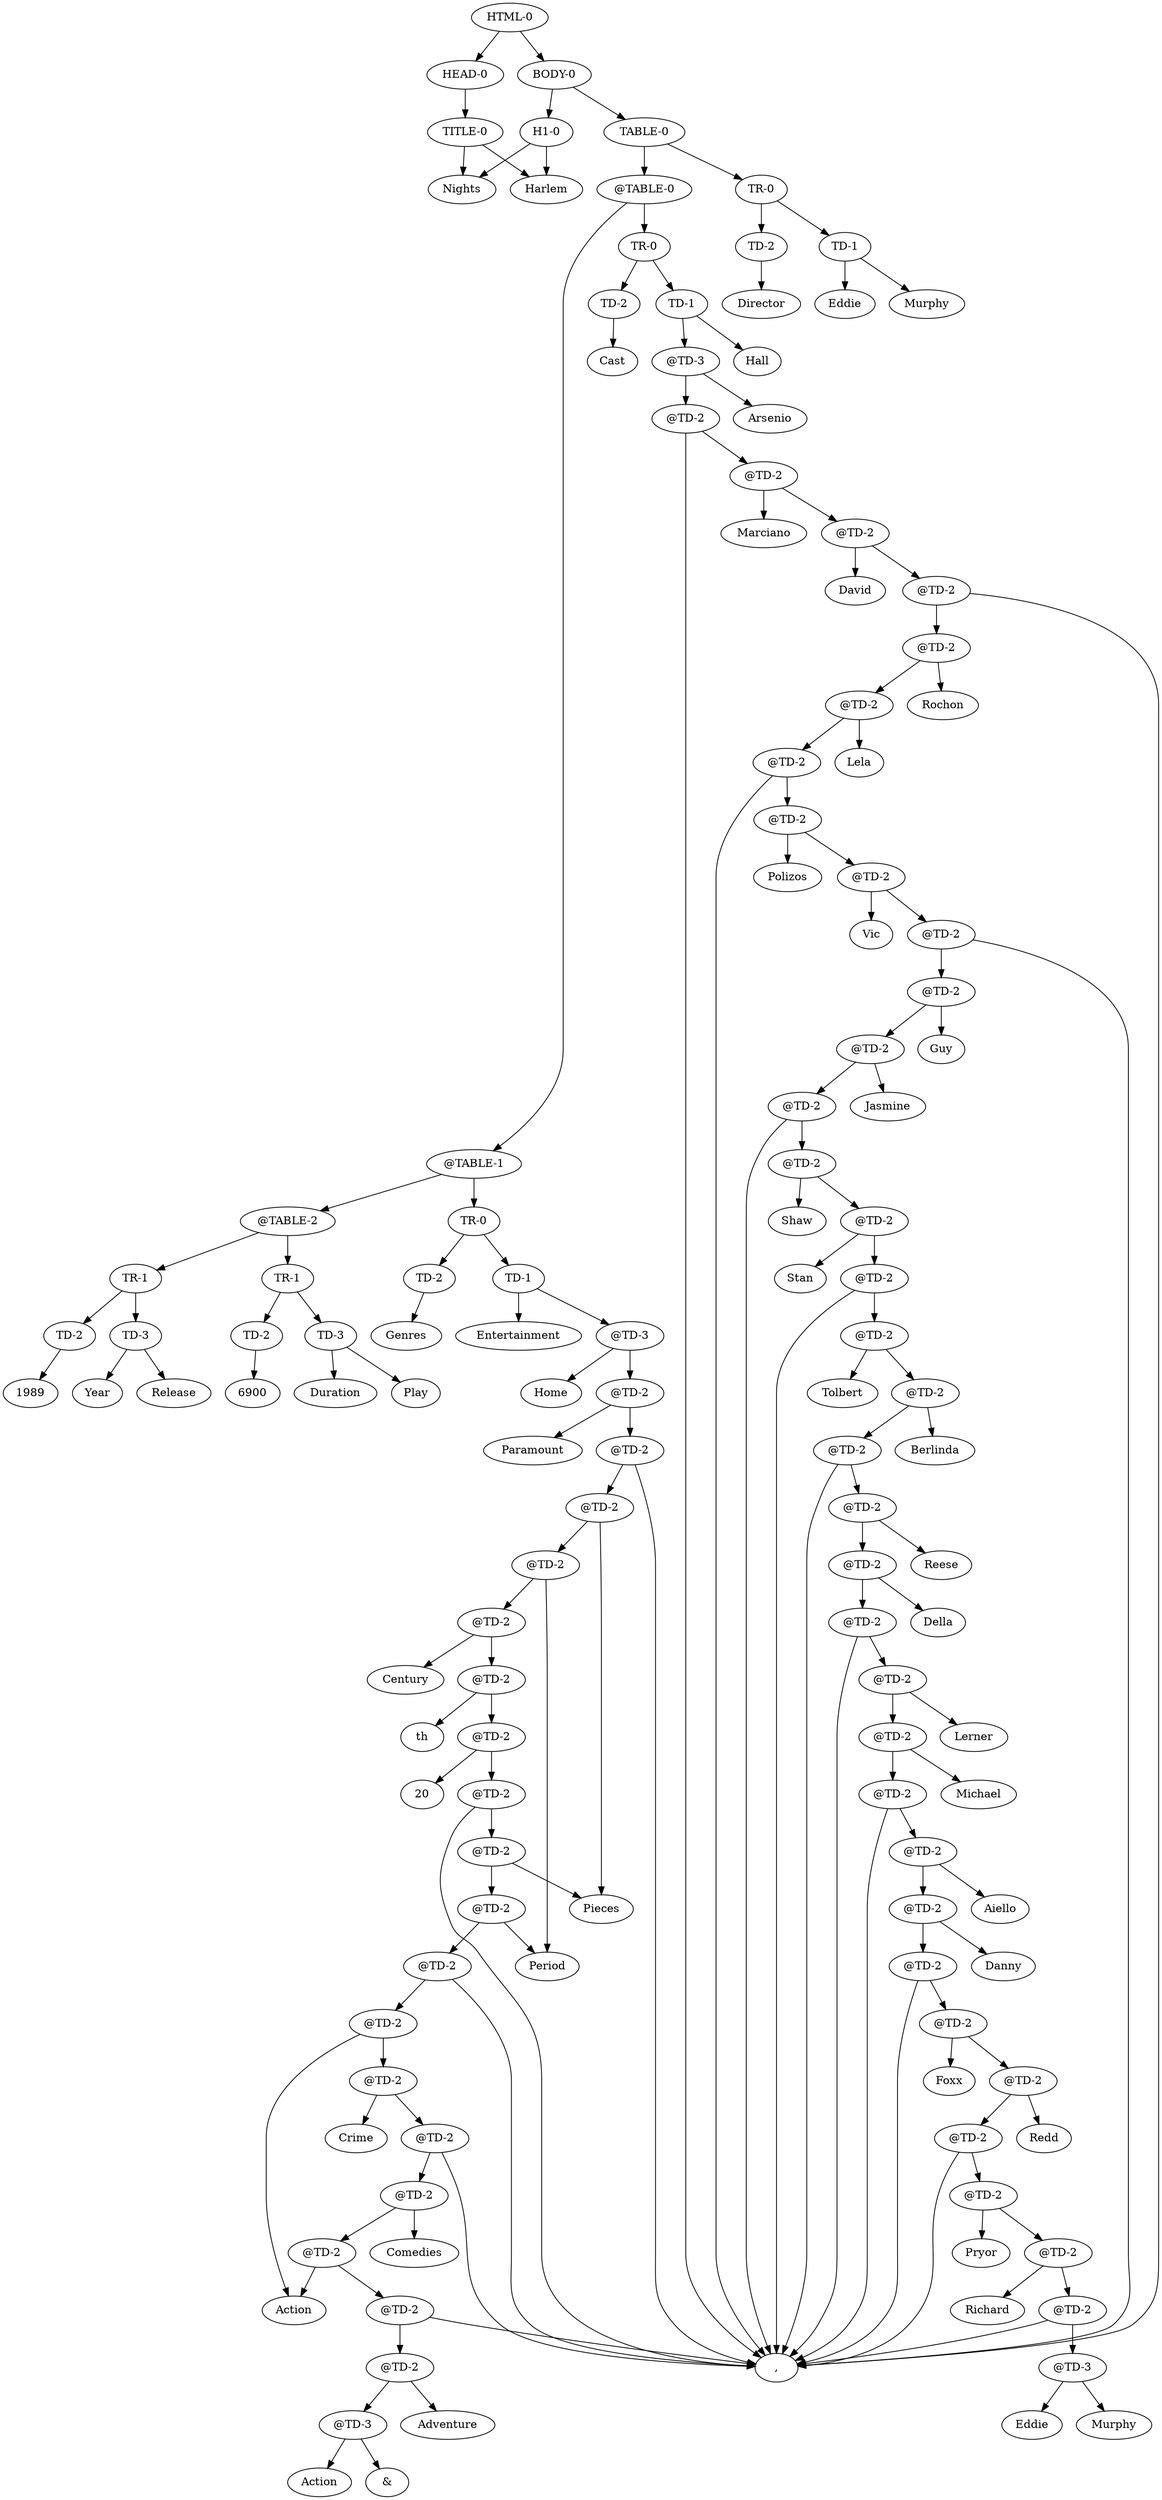 digraph A {
577946277 [label="HTML-0"];
320049304 [label="HEAD-0"];
577946277 -> 320049304;
320049304 [label="HEAD-0"];
-1193218054 [label="TITLE-0"];
320049304 -> -1193218054;
-1193218054 [label="TITLE-0"];
205226512 [label="WSEQ-0"];
-1193218054 -> 205226512;
205226512 [label="Harlem"];
384058512 [label="WSEQ-0"];
-1193218054 -> 384058512;
384058512 [label="Nights"];
-1198886704 [label="BODY-0"];
577946277 -> -1198886704;
-1198886704 [label="BODY-0"];
264113707 [label="H1-0"];
-1198886704 -> 264113707;
264113707 [label="H1-0"];
205226512 [label="WSEQ-0"];
264113707 -> 205226512;
205226512 [label="Harlem"];
384058512 [label="WSEQ-0"];
264113707 -> 384058512;
384058512 [label="Nights"];
1013418935 [label="TABLE-0"];
-1198886704 -> 1013418935;
1013418935 [label="TABLE-0"];
1336923192 [label="@TABLE-0"];
1013418935 -> 1336923192;
1336923192 [label="@TABLE-0"];
876059406 [label="@TABLE-1"];
1336923192 -> 876059406;
876059406 [label="@TABLE-1"];
1321484162 [label="@TABLE-2"];
876059406 -> 1321484162;
1321484162 [label="@TABLE-2"];
1196087838 [label="TR-1"];
1321484162 -> 1196087838;
1196087838 [label="TR-1"];
-258317685 [label="TD-3"];
1196087838 -> -258317685;
-258317685 [label="TD-3"];
806091097 [label="WSEQ-3"];
-258317685 -> 806091097;
806091097 [label="Release"];
-1946405425 [label="WSEQ-3"];
-258317685 -> -1946405425;
-1946405425 [label="Year"];
-1867993400 [label="TD-2"];
1196087838 -> -1867993400;
-1867993400 [label="TD-2"];
-1947640708 [label="WSEQ-2"];
-1867993400 -> -1947640708;
-1947640708 [label="1989"];
1791569070 [label="TR-1"];
1321484162 -> 1791569070;
1791569070 [label="TR-1"];
-1624586731 [label="TD-3"];
1791569070 -> -1624586731;
-1624586731 [label="TD-3"];
-1946666810 [label="WSEQ-3"];
-1624586731 -> -1946666810;
-1946666810 [label="Play"];
418442022 [label="WSEQ-3"];
-1624586731 -> 418442022;
418442022 [label="Duration"];
-1867844702 [label="TD-2"];
1791569070 -> -1867844702;
-1867844702 [label="TD-2"];
-1947492010 [label="WSEQ-2"];
-1867844702 -> -1947492010;
-1947492010 [label="6900"];
1753826527 [label="TR-0"];
876059406 -> 1753826527;
1753826527 [label="TR-0"];
259825423 [label="TD-2"];
1753826527 -> 259825423;
259825423 [label="TD-2"];
180178115 [label="WSEQ-2"];
259825423 -> 180178115;
180178115 [label="Genres"];
-192820914 [label="TD-1"];
1753826527 -> -192820914;
-192820914 [label="TD-1"];
212201186 [label="@TD-3"];
-192820914 -> 212201186;
212201186 [label="@TD-3"];
-1565169850 [label="@TD-2"];
212201186 -> -1565169850;
-1565169850 [label="@TD-2"];
-1750132517 [label="@TD-2"];
-1565169850 -> -1750132517;
-1750132517 [label="@TD-2"];
1973832473 [label="@TD-2"];
-1750132517 -> 1973832473;
1973832473 [label="@TD-2"];
-1862474892 [label="@TD-2"];
1973832473 -> -1862474892;
-1862474892 [label="@TD-2"];
-1986120267 [label="@TD-2"];
-1862474892 -> -1986120267;
-1986120267 [label="@TD-2"];
1613966983 [label="@TD-2"];
-1986120267 -> 1613966983;
1613966983 [label="@TD-2"];
1251067701 [label="@TD-2"];
1613966983 -> 1251067701;
1251067701 [label="@TD-2"];
1932098001 [label="@TD-2"];
1251067701 -> 1932098001;
1932098001 [label="@TD-2"];
-1786711197 [label="@TD-2"];
1932098001 -> -1786711197;
-1786711197 [label="@TD-2"];
510069226 [label="@TD-2"];
-1786711197 -> 510069226;
510069226 [label="@TD-2"];
-1078302593 [label="@TD-2"];
510069226 -> -1078302593;
-1078302593 [label="@TD-2"];
887125749 [label="@TD-2"];
-1078302593 -> 887125749;
887125749 [label="@TD-2"];
748886313 [label="@TD-2"];
887125749 -> 748886313;
748886313 [label="@TD-2"];
112674417 [label="@TD-2"];
748886313 -> 112674417;
112674417 [label="@TD-2"];
1756828355 [label="@TD-2"];
112674417 -> 1756828355;
1756828355 [label="@TD-2"];
-1359136132 [label="@TD-2"];
1756828355 -> -1359136132;
-1359136132 [label="@TD-2"];
-1817425726 [label="@TD-2"];
-1359136132 -> -1817425726;
-1817425726 [label="@TD-2"];
-522190254 [label="@TD-2"];
-1817425726 -> -522190254;
-522190254 [label="@TD-2"];
1694094854 [label="@TD-3"];
-522190254 -> 1694094854;
1694094854 [label="@TD-3"];
6726569 [label="WSEQ-2"];
1694094854 -> 6726569;
6726569 [label="Action"];
-1949157030 [label="WSEQ-1"];
1694094854 -> -1949157030;
-1949157030 [label="&"];
-639283164 [label="WSEQ-1"];
-522190254 -> -639283164;
-639283164 [label="Adventure"];
-1949157024 [label="WSEQ-1"];
-1817425726 -> -1949157024;
-1949157024 [label=","];
6726538 [label="WSEQ-1"];
-1359136132 -> 6726538;
6726538 [label="Action"];
1800615499 [label="WSEQ-1"];
1756828355 -> 1800615499;
1800615499 [label="Comedies"];
-1949157024 [label="WSEQ-1"];
112674417 -> -1949157024;
-1949157024 [label=","];
-1883780602 [label="WSEQ-1"];
748886313 -> -1883780602;
-1883780602 [label="Crime"];
6726538 [label="WSEQ-1"];
887125749 -> 6726538;
6726538 [label="Action"];
-1949157024 [label="WSEQ-1"];
-1078302593 -> -1949157024;
-1949157024 [label=","];
437951253 [label="WSEQ-1"];
510069226 -> 437951253;
437951253 [label="Period"];
441251993 [label="WSEQ-1"];
-1786711197 -> 441251993;
441251993 [label="Pieces"];
-1949157024 [label="WSEQ-1"];
1932098001 -> -1949157024;
-1949157024 [label=","];
-1949155470 [label="WSEQ-1"];
1251067701 -> -1949155470;
-1949155470 [label="20"];
-1949153368 [label="WSEQ-1"];
1613966983 -> -1949153368;
-1949153368 [label="th"];
380750824 [label="WSEQ-1"];
-1986120267 -> 380750824;
380750824 [label="Century"];
437951253 [label="WSEQ-1"];
-1862474892 -> 437951253;
437951253 [label="Period"];
441251993 [label="WSEQ-1"];
1973832473 -> 441251993;
441251993 [label="Pieces"];
-1949157024 [label="WSEQ-1"];
-1750132517 -> -1949157024;
-1949157024 [label=","];
2009570637 [label="WSEQ-1"];
-1565169850 -> 2009570637;
2009570637 [label="Paramount"];
-1946901965 [label="WSEQ-1"];
212201186 -> -1946901965;
-1946901965 [label="Home"];
-650188675 [label="WSEQ-0"];
-192820914 -> -650188675;
-650188675 [label="Entertainment"];
-1157010474 [label="TR-0"];
1336923192 -> -1157010474;
-1157010474 [label="TR-0"];
-1867416834 [label="TD-2"];
-1157010474 -> -1867416834;
-1867416834 [label="TD-2"];
-1947064142 [label="WSEQ-2"];
-1867416834 -> -1947064142;
-1947064142 [label="Cast"];
-1583657388 [label="TD-1"];
-1157010474 -> -1583657388;
-1583657388 [label="TD-1"];
-899213267 [label="@TD-3"];
-1583657388 -> -899213267;
-899213267 [label="@TD-3"];
-938252627 [label="@TD-2"];
-899213267 -> -938252627;
-938252627 [label="@TD-2"];
2138569479 [label="@TD-2"];
-938252627 -> 2138569479;
2138569479 [label="@TD-2"];
981078719 [label="@TD-2"];
2138569479 -> 981078719;
981078719 [label="@TD-2"];
-572586019 [label="@TD-2"];
981078719 -> -572586019;
-572586019 [label="@TD-2"];
1041986519 [label="@TD-2"];
-572586019 -> 1041986519;
1041986519 [label="@TD-2"];
2123314162 [label="@TD-2"];
1041986519 -> 2123314162;
2123314162 [label="@TD-2"];
851780100 [label="@TD-2"];
2123314162 -> 851780100;
851780100 [label="@TD-2"];
-158992176 [label="@TD-2"];
851780100 -> -158992176;
-158992176 [label="@TD-2"];
183183770 [label="@TD-2"];
-158992176 -> 183183770;
183183770 [label="@TD-2"];
-1981677890 [label="@TD-2"];
183183770 -> -1981677890;
-1981677890 [label="@TD-2"];
442342614 [label="@TD-2"];
-1981677890 -> 442342614;
442342614 [label="@TD-2"];
-1973317475 [label="@TD-2"];
442342614 -> -1973317475;
-1973317475 [label="@TD-2"];
-660681830 [label="@TD-2"];
-1973317475 -> -660681830;
-660681830 [label="@TD-2"];
346408058 [label="@TD-2"];
-660681830 -> 346408058;
346408058 [label="@TD-2"];
-868114247 [label="@TD-2"];
346408058 -> -868114247;
-868114247 [label="@TD-2"];
1863653885 [label="@TD-2"];
-868114247 -> 1863653885;
1863653885 [label="@TD-2"];
1120574903 [label="@TD-2"];
1863653885 -> 1120574903;
1120574903 [label="@TD-2"];
802687559 [label="@TD-2"];
1120574903 -> 802687559;
802687559 [label="@TD-2"];
610333216 [label="@TD-2"];
802687559 -> 610333216;
610333216 [label="@TD-2"];
1080145204 [label="@TD-2"];
610333216 -> 1080145204;
1080145204 [label="@TD-2"];
-1678189384 [label="@TD-2"];
1080145204 -> -1678189384;
-1678189384 [label="@TD-2"];
1419837584 [label="@TD-2"];
-1678189384 -> 1419837584;
1419837584 [label="@TD-2"];
967710916 [label="@TD-2"];
1419837584 -> 967710916;
967710916 [label="@TD-2"];
325627302 [label="@TD-2"];
967710916 -> 325627302;
325627302 [label="@TD-2"];
706157097 [label="@TD-2"];
325627302 -> 706157097;
706157097 [label="@TD-2"];
-994973685 [label="@TD-2"];
706157097 -> -994973685;
-994973685 [label="@TD-2"];
688009007 [label="@TD-2"];
-994973685 -> 688009007;
688009007 [label="@TD-2"];
-1274776299 [label="@TD-2"];
688009007 -> -1274776299;
-1274776299 [label="@TD-2"];
326598559 [label="@TD-2"];
-1274776299 -> 326598559;
326598559 [label="@TD-2"];
-730193678 [label="@TD-2"];
326598559 -> -730193678;
-730193678 [label="@TD-2"];
-210105623 [label="@TD-2"];
-730193678 -> -210105623;
-210105623 [label="@TD-2"];
1053679435 [label="@TD-2"];
-210105623 -> 1053679435;
1053679435 [label="@TD-2"];
-709165321 [label="@TD-2"];
1053679435 -> -709165321;
-709165321 [label="@TD-2"];
-1687126392 [label="@TD-2"];
-709165321 -> -1687126392;
-1687126392 [label="@TD-2"];
1283128268 [label="@TD-3"];
-1687126392 -> 1283128268;
1283128268 [label="@TD-3"];
-1882355532 [label="WSEQ-2"];
1283128268 -> -1882355532;
-1882355532 [label="Eddie"];
366846667 [label="WSEQ-1"];
1283128268 -> 366846667;
366846667 [label="Murphy"];
-1949157024 [label="WSEQ-1"];
-1687126392 -> -1949157024;
-1949157024 [label=","];
912385291 [label="WSEQ-1"];
-709165321 -> 912385291;
912385291 [label="Richard"];
-1871759378 [label="WSEQ-1"];
1053679435 -> -1871759378;
-1871759378 [label="Pryor"];
-1949157024 [label="WSEQ-1"];
-210105623 -> -1949157024;
-1949157024 [label=","];
-1946613945 [label="WSEQ-1"];
-730193678 -> -1946613945;
-1946613945 [label="Redd"];
-1946961187 [label="WSEQ-1"];
326598559 -> -1946961187;
-1946961187 [label="Foxx"];
-1949157024 [label="WSEQ-1"];
-1274776299 -> -1949157024;
-1949157024 [label=","];
-1883358672 [label="WSEQ-1"];
688009007 -> -1883358672;
-1883358672 [label="Danny"];
11823590 [label="WSEQ-1"];
-994973685 -> 11823590;
11823590 [label="Aiello"];
-1949157024 [label="WSEQ-1"];
706157097 -> -1949157024;
-1949157024 [label=","];
769833787 [label="WSEQ-1"];
325627302 -> 769833787;
769833787 [label="Michael"];
323439158 [label="WSEQ-1"];
967710916 -> 323439158;
323439158 [label="Lerner"];
-1949157024 [label="WSEQ-1"];
1419837584 -> -1949157024;
-1949157024 [label=","];
-1883241516 [label="WSEQ-1"];
-1678189384 -> -1883241516;
-1883241516 [label="Della"];
-1870318728 [label="WSEQ-1"];
1080145204 -> -1870318728;
-1870318728 [label="Reese"];
-1949157024 [label="WSEQ-1"];
610333216 -> -1949157024;
-1949157024 [label=","];
-77532941 [label="WSEQ-1"];
802687559 -> -77532941;
-77532941 [label="Berlinda"];
-1427662934 [label="WSEQ-1"];
1120574903 -> -1427662934;
-1427662934 [label="Tolbert"];
-1949157024 [label="WSEQ-1"];
1863653885 -> -1949157024;
-1949157024 [label=","];
-1946569822 [label="WSEQ-1"];
-868114247 -> -1946569822;
-1946569822 [label="Stan"];
-1946581345 [label="WSEQ-1"];
346408058 -> -1946581345;
-1946581345 [label="Shaw"];
-1949157024 [label="WSEQ-1"];
-660681830 -> -1949157024;
-1949157024 [label=","];
-2106777213 [label="WSEQ-1"];
-1973317475 -> -2106777213;
-2106777213 [label="Jasmine"];
-1949085089 [label="WSEQ-1"];
442342614 -> -1949085089;
-1949085089 [label="Guy"];
-1949157024 [label="WSEQ-1"];
-1981677890 -> -1949157024;
-1949157024 [label=","];
-1949071068 [label="WSEQ-1"];
183183770 -> -1949071068;
-1949071068 [label="Vic"];
-682481738 [label="WSEQ-1"];
-158992176 -> -682481738;
-682481738 [label="Polizos"];
-1949157024 [label="WSEQ-1"];
851780100 -> -1949157024;
-1949157024 [label=","];
-1946792446 [label="WSEQ-1"];
2123314162 -> -1946792446;
-1946792446 [label="Lela"];
503996949 [label="WSEQ-1"];
1041986519 -> 503996949;
503996949 [label="Rochon"];
-1949157024 [label="WSEQ-1"];
-572586019 -> -1949157024;
-1949157024 [label=","];
-1883351160 [label="WSEQ-1"];
981078719 -> -1883351160;
-1883351160 [label="David"];
-1644827022 [label="WSEQ-1"];
2138569479 -> -1644827022;
-1644827022 [label="Marciano"];
-1949157024 [label="WSEQ-1"];
-938252627 -> -1949157024;
-1949157024 [label=","];
-1017913851 [label="WSEQ-1"];
-899213267 -> -1017913851;
-1017913851 [label="Arsenio"];
-1946915474 [label="WSEQ-0"];
-1583657388 -> -1946915474;
-1946915474 [label="Hall"];
1720614655 [label="TR-0"];
1013418935 -> 1720614655;
1720614655 [label="TR-0"];
-1558822069 [label="TD-2"];
1720614655 -> -1558822069;
-1558822069 [label="TD-2"];
-1638469377 [label="WSEQ-2"];
-1558822069 -> -1638469377;
-1638469377 [label="Director"];
317464618 [label="TD-1"];
1720614655 -> 317464618;
317464618 [label="TD-1"];
-1882355563 [label="WSEQ-1"];
317464618 -> -1882355563;
-1882355563 [label="Eddie"];
366846636 [label="WSEQ-0"];
317464618 -> 366846636;
366846636 [label="Murphy"];
}
